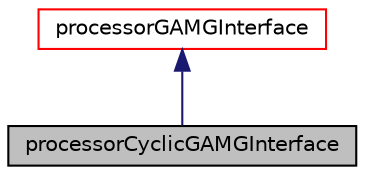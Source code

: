 digraph "processorCyclicGAMGInterface"
{
  bgcolor="transparent";
  edge [fontname="Helvetica",fontsize="10",labelfontname="Helvetica",labelfontsize="10"];
  node [fontname="Helvetica",fontsize="10",shape=record];
  Node1 [label="processorCyclicGAMGInterface",height=0.2,width=0.4,color="black", fillcolor="grey75", style="filled", fontcolor="black"];
  Node2 -> Node1 [dir="back",color="midnightblue",fontsize="10",style="solid",fontname="Helvetica"];
  Node2 [label="processorGAMGInterface",height=0.2,width=0.4,color="red",URL="$a01987.html",tooltip="GAMG agglomerated processor interface. "];
}
